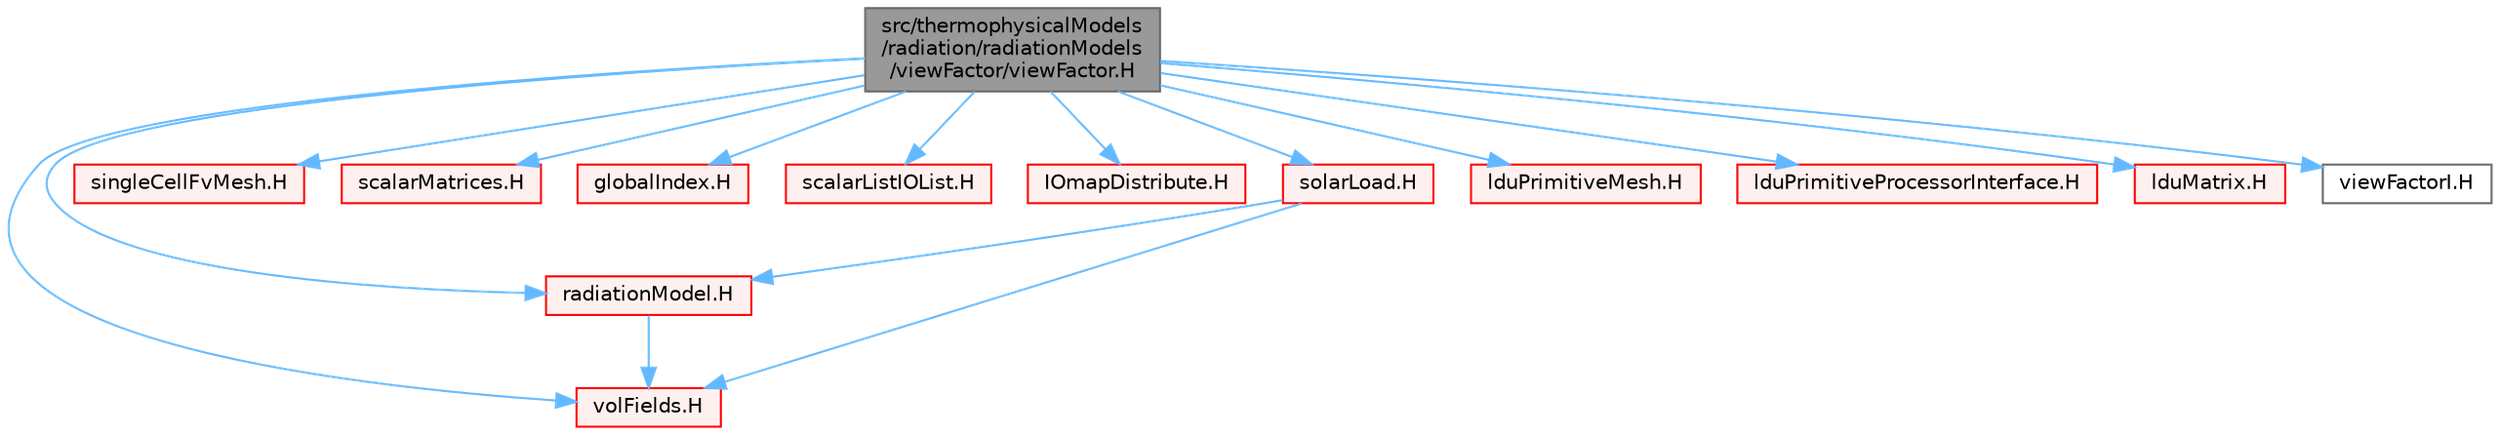 digraph "src/thermophysicalModels/radiation/radiationModels/viewFactor/viewFactor.H"
{
 // LATEX_PDF_SIZE
  bgcolor="transparent";
  edge [fontname=Helvetica,fontsize=10,labelfontname=Helvetica,labelfontsize=10];
  node [fontname=Helvetica,fontsize=10,shape=box,height=0.2,width=0.4];
  Node1 [id="Node000001",label="src/thermophysicalModels\l/radiation/radiationModels\l/viewFactor/viewFactor.H",height=0.2,width=0.4,color="gray40", fillcolor="grey60", style="filled", fontcolor="black",tooltip=" "];
  Node1 -> Node2 [id="edge1_Node000001_Node000002",color="steelblue1",style="solid",tooltip=" "];
  Node2 [id="Node000002",label="radiationModel.H",height=0.2,width=0.4,color="red", fillcolor="#FFF0F0", style="filled",URL="$radiationModel_8H.html",tooltip=" "];
  Node2 -> Node147 [id="edge2_Node000002_Node000147",color="steelblue1",style="solid",tooltip=" "];
  Node147 [id="Node000147",label="volFields.H",height=0.2,width=0.4,color="red", fillcolor="#FFF0F0", style="filled",URL="$volFields_8H.html",tooltip=" "];
  Node1 -> Node383 [id="edge3_Node000001_Node000383",color="steelblue1",style="solid",tooltip=" "];
  Node383 [id="Node000383",label="singleCellFvMesh.H",height=0.2,width=0.4,color="red", fillcolor="#FFF0F0", style="filled",URL="$singleCellFvMesh_8H.html",tooltip=" "];
  Node1 -> Node202 [id="edge4_Node000001_Node000202",color="steelblue1",style="solid",tooltip=" "];
  Node202 [id="Node000202",label="scalarMatrices.H",height=0.2,width=0.4,color="red", fillcolor="#FFF0F0", style="filled",URL="$scalarMatrices_8H.html",tooltip=" "];
  Node1 -> Node386 [id="edge5_Node000001_Node000386",color="steelblue1",style="solid",tooltip=" "];
  Node386 [id="Node000386",label="globalIndex.H",height=0.2,width=0.4,color="red", fillcolor="#FFF0F0", style="filled",URL="$globalIndex_8H.html",tooltip=" "];
  Node1 -> Node390 [id="edge6_Node000001_Node000390",color="steelblue1",style="solid",tooltip=" "];
  Node390 [id="Node000390",label="scalarListIOList.H",height=0.2,width=0.4,color="red", fillcolor="#FFF0F0", style="filled",URL="$scalarListIOList_8H.html",tooltip=" "];
  Node1 -> Node147 [id="edge7_Node000001_Node000147",color="steelblue1",style="solid",tooltip=" "];
  Node1 -> Node391 [id="edge8_Node000001_Node000391",color="steelblue1",style="solid",tooltip=" "];
  Node391 [id="Node000391",label="IOmapDistribute.H",height=0.2,width=0.4,color="red", fillcolor="#FFF0F0", style="filled",URL="$IOmapDistribute_8H.html",tooltip=" "];
  Node1 -> Node405 [id="edge9_Node000001_Node000405",color="steelblue1",style="solid",tooltip=" "];
  Node405 [id="Node000405",label="solarLoad.H",height=0.2,width=0.4,color="red", fillcolor="#FFF0F0", style="filled",URL="$solarLoad_8H.html",tooltip=" "];
  Node405 -> Node2 [id="edge10_Node000405_Node000002",color="steelblue1",style="solid",tooltip=" "];
  Node405 -> Node147 [id="edge11_Node000405_Node000147",color="steelblue1",style="solid",tooltip=" "];
  Node1 -> Node466 [id="edge12_Node000001_Node000466",color="steelblue1",style="solid",tooltip=" "];
  Node466 [id="Node000466",label="lduPrimitiveMesh.H",height=0.2,width=0.4,color="red", fillcolor="#FFF0F0", style="filled",URL="$lduPrimitiveMesh_8H.html",tooltip=" "];
  Node1 -> Node467 [id="edge13_Node000001_Node000467",color="steelblue1",style="solid",tooltip=" "];
  Node467 [id="Node000467",label="lduPrimitiveProcessorInterface.H",height=0.2,width=0.4,color="red", fillcolor="#FFF0F0", style="filled",URL="$lduPrimitiveProcessorInterface_8H.html",tooltip=" "];
  Node1 -> Node471 [id="edge14_Node000001_Node000471",color="steelblue1",style="solid",tooltip=" "];
  Node471 [id="Node000471",label="lduMatrix.H",height=0.2,width=0.4,color="red", fillcolor="#FFF0F0", style="filled",URL="$lduMatrix_8H.html",tooltip=" "];
  Node1 -> Node473 [id="edge15_Node000001_Node000473",color="steelblue1",style="solid",tooltip=" "];
  Node473 [id="Node000473",label="viewFactorI.H",height=0.2,width=0.4,color="grey40", fillcolor="white", style="filled",URL="$viewFactorI_8H.html",tooltip=" "];
}
